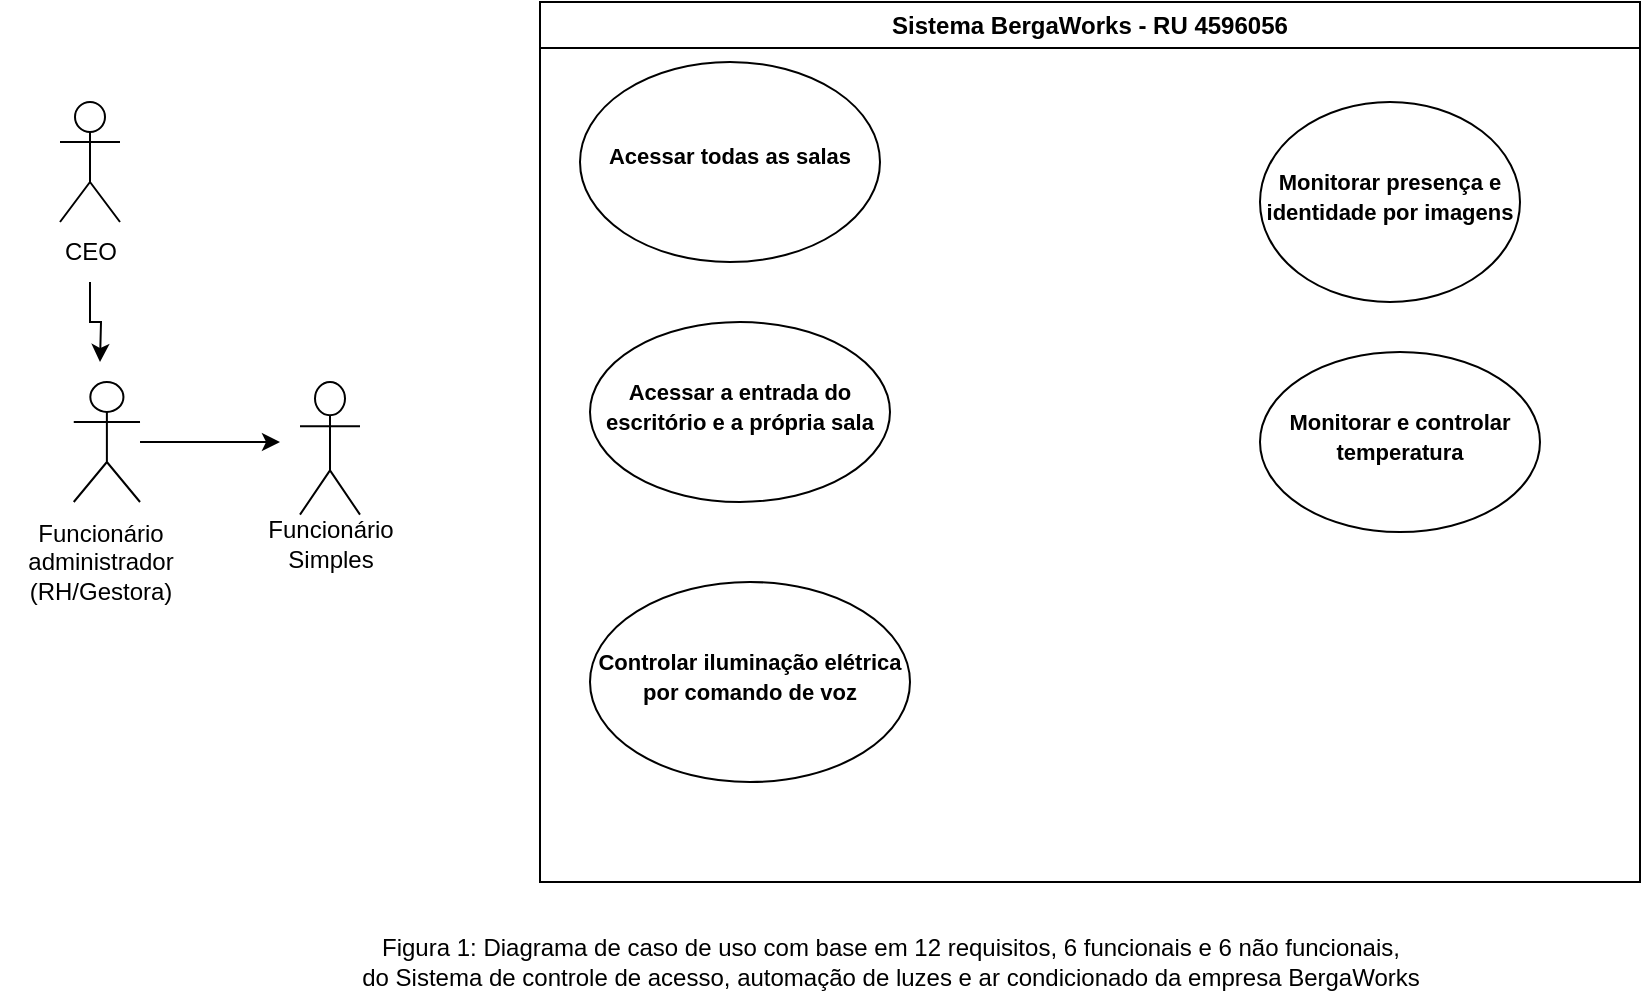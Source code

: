 <mxfile version="24.0.1" type="github">
  <diagram name="Page-1" id="Td7Ui1iyWaGwGqUDhjVY">
    <mxGraphModel dx="1877" dy="522" grid="1" gridSize="10" guides="1" tooltips="1" connect="1" arrows="1" fold="1" page="1" pageScale="1" pageWidth="827" pageHeight="1169" math="0" shadow="0">
      <root>
        <mxCell id="0" />
        <mxCell id="1" parent="0" />
        <mxCell id="I83nIgbYgrfEnUOhA450-2" value="Figura 1: Diagrama de caso de uso com base em 12 requisitos, 6 funcionais e 6 não funcionais,&lt;div&gt;do Sistema de controle de acesso, automação de luzes e ar condicionado da empresa BergaWorks&lt;/div&gt;" style="text;html=1;align=center;verticalAlign=middle;resizable=0;points=[];autosize=1;strokeColor=none;fillColor=none;" vertex="1" parent="1">
          <mxGeometry x="160" y="500" width="550" height="40" as="geometry" />
        </mxCell>
        <mxCell id="I83nIgbYgrfEnUOhA450-15" value="Sistema BergaWorks - RU&amp;nbsp;4596056" style="swimlane;whiteSpace=wrap;html=1;" vertex="1" parent="1">
          <mxGeometry x="260" y="40" width="550" height="440" as="geometry" />
        </mxCell>
        <mxCell id="I83nIgbYgrfEnUOhA450-13" value="&lt;h4 style=&quot;box-sizing: border-box; position: relative; margin-top: 1em; margin-bottom: 16px; line-height: 1.4; font-size: 11px; font-family: Helvetica, Arial, freesans, sans-serif;&quot; id=&quot;estudo-de-caso-1-controlar-acesso-por-voz-e--garantir-a-segurança&quot;&gt;Acessar a entrada do escritório e a própria sala&lt;/h4&gt;" style="ellipse;whiteSpace=wrap;html=1;fillColor=default;strokeColor=default;fillStyle=auto;labelBackgroundColor=none;fontColor=default;align=center;fontStyle=0;verticalAlign=middle;perimeterSpacing=0;fontSize=11;" vertex="1" parent="I83nIgbYgrfEnUOhA450-15">
          <mxGeometry x="25" y="160" width="150" height="90" as="geometry" />
        </mxCell>
        <mxCell id="I83nIgbYgrfEnUOhA450-10" value="&lt;h4 style=&quot;box-sizing: border-box; position: relative; margin-top: 1em; margin-bottom: 16px; line-height: 1.4; font-size: 11px; font-family: Helvetica, Arial, freesans, sans-serif;&quot; id=&quot;estudo-de-caso-1-controlar-acesso-por-voz-e--garantir-a-segurança&quot;&gt;Monitorar presença e identidade por imagens&lt;/h4&gt;" style="ellipse;whiteSpace=wrap;html=1;fillColor=default;strokeColor=default;fillStyle=auto;labelBackgroundColor=none;fontColor=default;align=center;fontStyle=0;verticalAlign=middle;perimeterSpacing=0;fontSize=11;" vertex="1" parent="I83nIgbYgrfEnUOhA450-15">
          <mxGeometry x="360" y="50" width="130" height="100" as="geometry" />
        </mxCell>
        <mxCell id="I83nIgbYgrfEnUOhA450-11" value="&lt;h4 style=&quot;box-sizing: border-box; position: relative; margin-top: 1em; margin-bottom: 16px; line-height: 1.4; font-size: 11px; font-family: Helvetica, Arial, freesans, sans-serif;&quot; id=&quot;estudo-de-caso-1-controlar-acesso-por-voz-e--garantir-a-segurança&quot;&gt;Monitorar e controlar temperatura&lt;/h4&gt;" style="ellipse;whiteSpace=wrap;html=1;fillColor=default;strokeColor=default;fillStyle=auto;labelBackgroundColor=none;fontColor=default;align=center;fontStyle=0;verticalAlign=middle;perimeterSpacing=0;fontSize=11;" vertex="1" parent="I83nIgbYgrfEnUOhA450-15">
          <mxGeometry x="360" y="175" width="140" height="90" as="geometry" />
        </mxCell>
        <mxCell id="I83nIgbYgrfEnUOhA450-12" value="&lt;h4 style=&quot;box-sizing: border-box; position: relative; margin-top: 1em; margin-bottom: 16px; line-height: 1.4; font-size: 11px; font-family: Helvetica, Arial, freesans, sans-serif;&quot; id=&quot;estudo-de-caso-1-controlar-acesso-por-voz-e--garantir-a-segurança&quot;&gt;Controlar iluminação elétrica por comando de voz&lt;/h4&gt;" style="ellipse;whiteSpace=wrap;html=1;fillColor=default;strokeColor=default;fillStyle=auto;labelBackgroundColor=none;fontColor=default;align=center;fontStyle=0;verticalAlign=middle;perimeterSpacing=0;fontSize=11;" vertex="1" parent="I83nIgbYgrfEnUOhA450-15">
          <mxGeometry x="25" y="290" width="160" height="100" as="geometry" />
        </mxCell>
        <mxCell id="I83nIgbYgrfEnUOhA450-5" value="&lt;h4 style=&quot;box-sizing: border-box; position: relative; margin-top: 1em; margin-bottom: 16px; line-height: 1.4; font-size: 11px; font-family: Helvetica, Arial, freesans, sans-serif;&quot; id=&quot;estudo-de-caso-1-controlar-acesso-por-voz-e--garantir-a-segurança&quot;&gt;Acessar todas as salas&lt;/h4&gt;" style="ellipse;whiteSpace=wrap;html=1;fillColor=default;strokeColor=default;fillStyle=auto;labelBackgroundColor=none;fontColor=default;align=center;fontStyle=0;verticalAlign=middle;perimeterSpacing=0;fontSize=11;" vertex="1" parent="I83nIgbYgrfEnUOhA450-15">
          <mxGeometry x="20" y="30" width="150" height="100" as="geometry" />
        </mxCell>
        <mxCell id="I83nIgbYgrfEnUOhA450-16" value="" style="group" vertex="1" connectable="0" parent="1">
          <mxGeometry x="110" y="230" width="90" height="105" as="geometry" />
        </mxCell>
        <mxCell id="I83nIgbYgrfEnUOhA450-1" value="Actor" style="shape=umlActor;verticalLabelPosition=bottom;verticalAlign=top;outlineConnect=0;labelBackgroundColor=none;labelBorderColor=none;html=1;noLabel=1;" vertex="1" parent="I83nIgbYgrfEnUOhA450-16">
          <mxGeometry x="30" width="30" height="66.316" as="geometry" />
        </mxCell>
        <mxCell id="I83nIgbYgrfEnUOhA450-6" value="Funcionário&lt;div&gt;Simples&lt;/div&gt;" style="text;html=1;align=center;verticalAlign=middle;resizable=0;points=[];autosize=1;strokeColor=none;fillColor=none;" vertex="1" parent="I83nIgbYgrfEnUOhA450-16">
          <mxGeometry y="60.789" width="90" height="40" as="geometry" />
        </mxCell>
        <mxCell id="I83nIgbYgrfEnUOhA450-23" value="" style="group" vertex="1" connectable="0" parent="1">
          <mxGeometry x="-10" y="90" width="90" height="95" as="geometry" />
        </mxCell>
        <mxCell id="I83nIgbYgrfEnUOhA450-24" value="Actor" style="shape=umlActor;verticalLabelPosition=bottom;verticalAlign=top;outlineConnect=0;labelBackgroundColor=none;labelBorderColor=none;html=1;noLabel=1;" vertex="1" parent="I83nIgbYgrfEnUOhA450-23">
          <mxGeometry x="30" width="30" height="60" as="geometry" />
        </mxCell>
        <mxCell id="I83nIgbYgrfEnUOhA450-41" style="edgeStyle=orthogonalEdgeStyle;rounded=0;orthogonalLoop=1;jettySize=auto;html=1;" edge="1" parent="I83nIgbYgrfEnUOhA450-23" source="I83nIgbYgrfEnUOhA450-25">
          <mxGeometry relative="1" as="geometry">
            <mxPoint x="50" y="130" as="targetPoint" />
          </mxGeometry>
        </mxCell>
        <mxCell id="I83nIgbYgrfEnUOhA450-25" value="CEO" style="text;html=1;align=center;verticalAlign=middle;resizable=0;points=[];autosize=1;strokeColor=none;fillColor=none;" vertex="1" parent="I83nIgbYgrfEnUOhA450-23">
          <mxGeometry x="20" y="60" width="50" height="30" as="geometry" />
        </mxCell>
        <mxCell id="I83nIgbYgrfEnUOhA450-27" value="" style="group" vertex="1" connectable="0" parent="1">
          <mxGeometry x="-10" y="230" width="100" height="120" as="geometry" />
        </mxCell>
        <mxCell id="I83nIgbYgrfEnUOhA450-7" value="Funcionário&lt;div&gt;administrador&lt;div&gt;(RH/Gestora)&lt;/div&gt;&lt;/div&gt;" style="text;html=1;align=center;verticalAlign=middle;resizable=0;points=[];autosize=1;strokeColor=none;fillColor=none;" vertex="1" parent="I83nIgbYgrfEnUOhA450-27">
          <mxGeometry y="60" width="100" height="60" as="geometry" />
        </mxCell>
        <mxCell id="I83nIgbYgrfEnUOhA450-42" style="edgeStyle=orthogonalEdgeStyle;rounded=0;orthogonalLoop=1;jettySize=auto;html=1;" edge="1" parent="I83nIgbYgrfEnUOhA450-27" source="I83nIgbYgrfEnUOhA450-14">
          <mxGeometry relative="1" as="geometry">
            <mxPoint x="140" y="30" as="targetPoint" />
          </mxGeometry>
        </mxCell>
        <mxCell id="I83nIgbYgrfEnUOhA450-14" value="Actor" style="shape=umlActor;verticalLabelPosition=bottom;verticalAlign=top;outlineConnect=0;labelBackgroundColor=none;labelBorderColor=none;html=1;noLabel=1;" vertex="1" parent="I83nIgbYgrfEnUOhA450-27">
          <mxGeometry x="36.88" width="33.13" height="60" as="geometry" />
        </mxCell>
      </root>
    </mxGraphModel>
  </diagram>
</mxfile>
